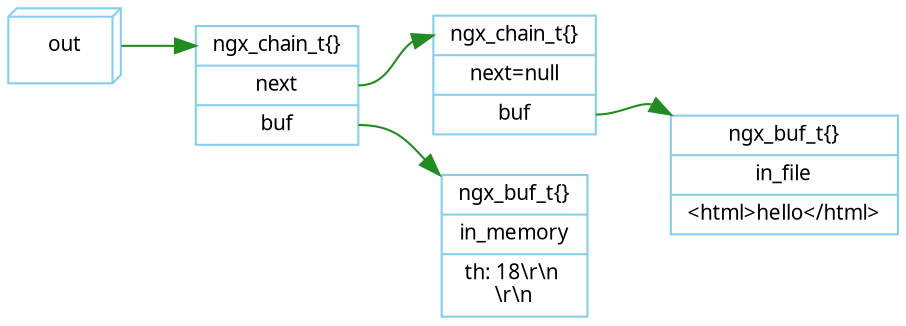 digraph ngx_out_chain2 {
   rankdir=LR;
   node [shape=record, color=skyblue, fontname="Verdana", fontsize=10];
   edge [color=forestgreen, fontname="Verdana", fontsize=10];

   out [shape=box3d];
   ngx_chain_t_1 [label="<head>ngx_chain_t\{\}|<next>next|<buf>buf"];
   ngx_chain_t_2 [label="<head>ngx_chain_t\{\}|<next>next=null|<buf>buf"];

   ngx_buf_t_1 [label="ngx_buf_t\{\}|in_memory|th: 18\\r\\n \n\\r\\n"];
   ngx_buf_t_2 [label="ngx_buf_t\{\}|in_file|\<html\>hello\</html\>"];

   out -> ngx_chain_t_1:head;
   ngx_chain_t_1:next -> ngx_chain_t_2:head;

   ngx_chain_t_1:buf -> ngx_buf_t_1:nw;
   ngx_chain_t_2:buf -> ngx_buf_t_2:nw;
}